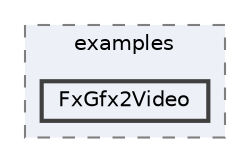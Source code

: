 digraph "FastLED/FastLED/examples/FxGfx2Video"
{
 // LATEX_PDF_SIZE
  bgcolor="transparent";
  edge [fontname=Helvetica,fontsize=10,labelfontname=Helvetica,labelfontsize=10];
  node [fontname=Helvetica,fontsize=10,shape=box,height=0.2,width=0.4];
  compound=true
  subgraph clusterdir_999a185a1a47b3a763bb04a7a263eb0d {
    graph [ bgcolor="#edf0f7", pencolor="grey50", label="examples", fontname=Helvetica,fontsize=10 style="filled,dashed", URL="dir_999a185a1a47b3a763bb04a7a263eb0d.html",tooltip=""]
  dir_dac39e60d74ffe7dcf0974de5898f66a [label="FxGfx2Video", fillcolor="#edf0f7", color="grey25", style="filled,bold", URL="dir_dac39e60d74ffe7dcf0974de5898f66a.html",tooltip=""];
  }
}
